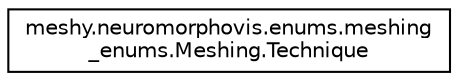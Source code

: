 digraph "Graphical Class Hierarchy"
{
  edge [fontname="Helvetica",fontsize="10",labelfontname="Helvetica",labelfontsize="10"];
  node [fontname="Helvetica",fontsize="10",shape=record];
  rankdir="LR";
  Node1 [label="meshy.neuromorphovis.enums.meshing\l_enums.Meshing.Technique",height=0.2,width=0.4,color="black", fillcolor="white", style="filled",URL="$classmeshy_1_1neuromorphovis_1_1enums_1_1meshing__enums_1_1Meshing_1_1Technique.html"];
}
